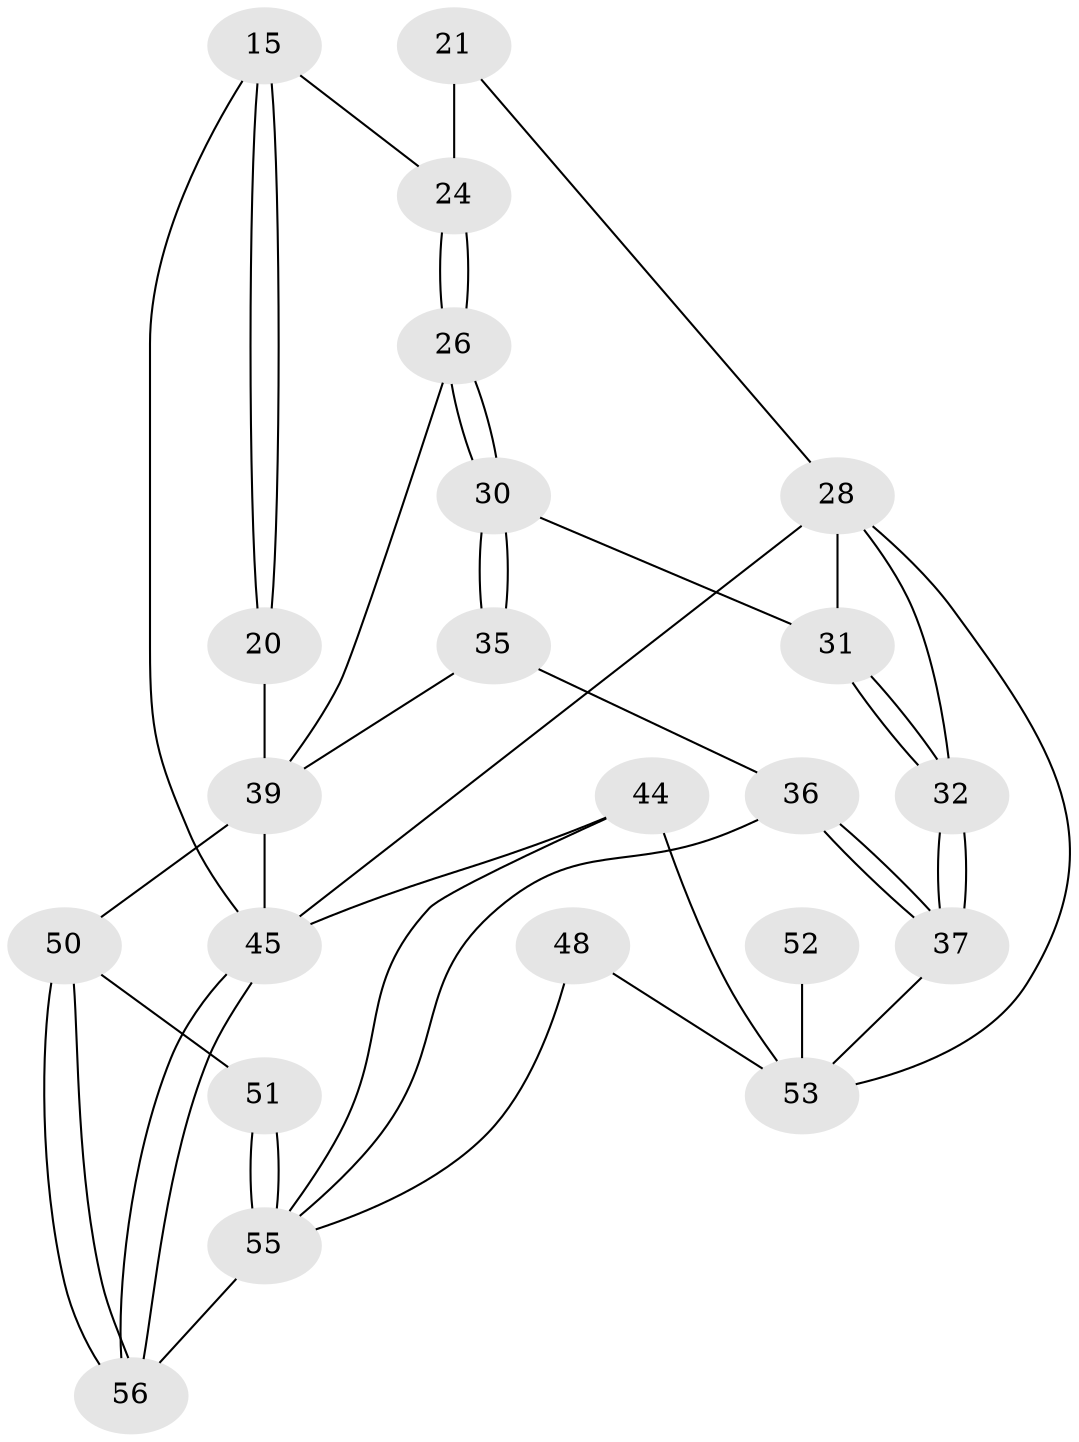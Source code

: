 // original degree distribution, {3: 0.03571428571428571, 4: 0.21428571428571427, 5: 0.5714285714285714, 6: 0.17857142857142858}
// Generated by graph-tools (version 1.1) at 2025/06/03/04/25 22:06:08]
// undirected, 22 vertices, 45 edges
graph export_dot {
graph [start="1"]
  node [color=gray90,style=filled];
  15 [pos="+0.4870954103619276+0.306671326592455",super="+7"];
  20 [pos="+0.5442287635810583+0.3774568165559377",super="+19+18"];
  21 [pos="+0.3699284605107729+0.28552933354628585"];
  24 [pos="+0.4298193570714696+0.36714372953237634",super="+16+17"];
  26 [pos="+0.4376797973466755+0.4273296629630953"];
  28 [pos="+0.135447022147933+0.42899176850166676",super="+23+22"];
  30 [pos="+0.3648679464669712+0.4349180961145302"];
  31 [pos="+0.35943273501058104+0.43419207087127726"];
  32 [pos="+0.23078073157414933+0.5128061272590364"];
  35 [pos="+0.42498020538076753+0.6227449919269409"];
  36 [pos="+0.30504816920574923+0.639366676959423"];
  37 [pos="+0.24313411087690445+0.5911580073893046"];
  39 [pos="+0.6508795162495616+0.7120097099994622",super="+34+13+25+14"];
  44 [pos="+0+1",super="+11"];
  45 [pos="+1+1",super="+38+12+10"];
  48 [pos="+0.15514774806473455+0.8021386814746778"];
  50 [pos="+0.6278033289555105+0.7503116862260991"];
  51 [pos="+0.3859579720283643+0.8659969810009105"];
  52 [pos="+0+0.6555708618273967"];
  53 [pos="+0.06202529502064377+0.7997447365450185",super="+43+49"];
  55 [pos="+0.356349493169266+1",super="+54+46"];
  56 [pos="+0.6378481655540231+1"];
  15 -- 20 [weight=2];
  15 -- 20;
  15 -- 24 [weight=2];
  15 -- 45;
  20 -- 39 [weight=4];
  21 -- 24 [weight=2];
  21 -- 28;
  24 -- 26;
  24 -- 26;
  26 -- 30;
  26 -- 30;
  26 -- 39;
  28 -- 32;
  28 -- 53;
  28 -- 45;
  28 -- 31;
  30 -- 31;
  30 -- 35;
  30 -- 35;
  31 -- 32;
  31 -- 32;
  32 -- 37;
  32 -- 37;
  35 -- 36;
  35 -- 39;
  36 -- 37;
  36 -- 37;
  36 -- 55;
  37 -- 53;
  39 -- 50;
  39 -- 45 [weight=3];
  44 -- 45 [weight=3];
  44 -- 53 [weight=2];
  44 -- 55;
  45 -- 56;
  45 -- 56;
  48 -- 53 [weight=2];
  48 -- 55;
  50 -- 51;
  50 -- 56;
  50 -- 56;
  51 -- 55 [weight=2];
  51 -- 55;
  52 -- 53 [weight=3];
  55 -- 56;
}
